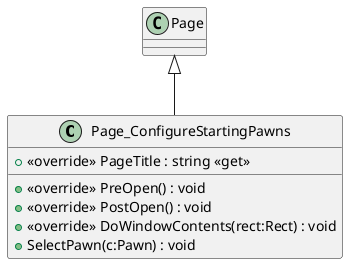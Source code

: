@startuml
class Page_ConfigureStartingPawns {
    + <<override>> PageTitle : string <<get>>
    + <<override>> PreOpen() : void
    + <<override>> PostOpen() : void
    + <<override>> DoWindowContents(rect:Rect) : void
    + SelectPawn(c:Pawn) : void
}
Page <|-- Page_ConfigureStartingPawns
@enduml
